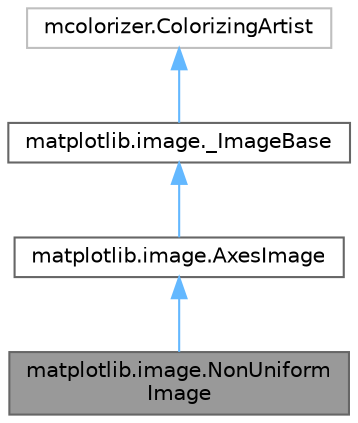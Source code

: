 digraph "matplotlib.image.NonUniformImage"
{
 // LATEX_PDF_SIZE
  bgcolor="transparent";
  edge [fontname=Helvetica,fontsize=10,labelfontname=Helvetica,labelfontsize=10];
  node [fontname=Helvetica,fontsize=10,shape=box,height=0.2,width=0.4];
  Node1 [id="Node000001",label="matplotlib.image.NonUniform\lImage",height=0.2,width=0.4,color="gray40", fillcolor="grey60", style="filled", fontcolor="black",tooltip=" "];
  Node2 -> Node1 [id="edge1_Node000001_Node000002",dir="back",color="steelblue1",style="solid",tooltip=" "];
  Node2 [id="Node000002",label="matplotlib.image.AxesImage",height=0.2,width=0.4,color="gray40", fillcolor="white", style="filled",URL="$de/d1a/classmatplotlib_1_1image_1_1AxesImage.html",tooltip=" "];
  Node3 -> Node2 [id="edge2_Node000002_Node000003",dir="back",color="steelblue1",style="solid",tooltip=" "];
  Node3 [id="Node000003",label="matplotlib.image._ImageBase",height=0.2,width=0.4,color="gray40", fillcolor="white", style="filled",URL="$db/d29/classmatplotlib_1_1image_1_1__ImageBase.html",tooltip=" "];
  Node4 -> Node3 [id="edge3_Node000003_Node000004",dir="back",color="steelblue1",style="solid",tooltip=" "];
  Node4 [id="Node000004",label="mcolorizer.ColorizingArtist",height=0.2,width=0.4,color="grey75", fillcolor="white", style="filled",tooltip=" "];
}

